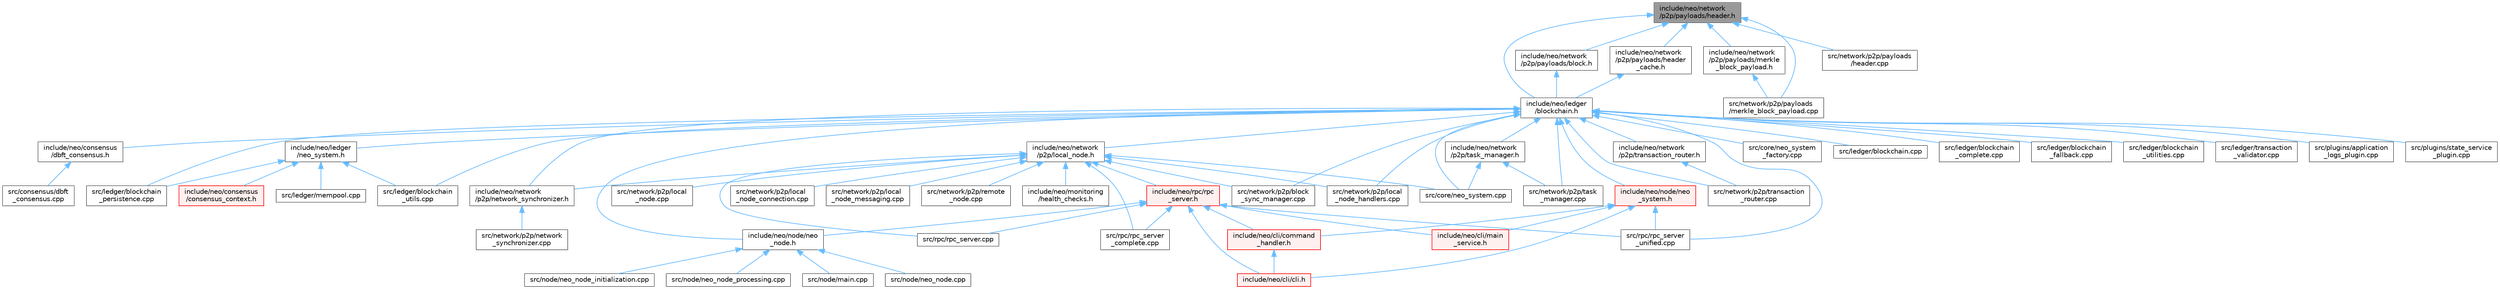 digraph "include/neo/network/p2p/payloads/header.h"
{
 // LATEX_PDF_SIZE
  bgcolor="transparent";
  edge [fontname=Helvetica,fontsize=10,labelfontname=Helvetica,labelfontsize=10];
  node [fontname=Helvetica,fontsize=10,shape=box,height=0.2,width=0.4];
  Node1 [id="Node000001",label="include/neo/network\l/p2p/payloads/header.h",height=0.2,width=0.4,color="gray40", fillcolor="grey60", style="filled", fontcolor="black",tooltip=" "];
  Node1 -> Node2 [id="edge1_Node000001_Node000002",dir="back",color="steelblue1",style="solid",tooltip=" "];
  Node2 [id="Node000002",label="include/neo/ledger\l/blockchain.h",height=0.2,width=0.4,color="grey40", fillcolor="white", style="filled",URL="$blockchain_8h.html",tooltip=" "];
  Node2 -> Node3 [id="edge2_Node000002_Node000003",dir="back",color="steelblue1",style="solid",tooltip=" "];
  Node3 [id="Node000003",label="include/neo/consensus\l/dbft_consensus.h",height=0.2,width=0.4,color="grey40", fillcolor="white", style="filled",URL="$dbft__consensus_8h.html",tooltip=" "];
  Node3 -> Node4 [id="edge3_Node000003_Node000004",dir="back",color="steelblue1",style="solid",tooltip=" "];
  Node4 [id="Node000004",label="src/consensus/dbft\l_consensus.cpp",height=0.2,width=0.4,color="grey40", fillcolor="white", style="filled",URL="$dbft__consensus_8cpp.html",tooltip=" "];
  Node2 -> Node5 [id="edge4_Node000002_Node000005",dir="back",color="steelblue1",style="solid",tooltip=" "];
  Node5 [id="Node000005",label="include/neo/ledger\l/neo_system.h",height=0.2,width=0.4,color="grey40", fillcolor="white", style="filled",URL="$ledger_2neo__system_8h.html",tooltip=" "];
  Node5 -> Node6 [id="edge5_Node000005_Node000006",dir="back",color="steelblue1",style="solid",tooltip=" "];
  Node6 [id="Node000006",label="include/neo/consensus\l/consensus_context.h",height=0.2,width=0.4,color="red", fillcolor="#FFF0F0", style="filled",URL="$consensus__context_8h.html",tooltip=" "];
  Node5 -> Node22 [id="edge6_Node000005_Node000022",dir="back",color="steelblue1",style="solid",tooltip=" "];
  Node22 [id="Node000022",label="src/ledger/blockchain\l_persistence.cpp",height=0.2,width=0.4,color="grey40", fillcolor="white", style="filled",URL="$blockchain__persistence_8cpp.html",tooltip=" "];
  Node5 -> Node23 [id="edge7_Node000005_Node000023",dir="back",color="steelblue1",style="solid",tooltip=" "];
  Node23 [id="Node000023",label="src/ledger/blockchain\l_utils.cpp",height=0.2,width=0.4,color="grey40", fillcolor="white", style="filled",URL="$blockchain__utils_8cpp.html",tooltip=" "];
  Node5 -> Node24 [id="edge8_Node000005_Node000024",dir="back",color="steelblue1",style="solid",tooltip=" "];
  Node24 [id="Node000024",label="src/ledger/mempool.cpp",height=0.2,width=0.4,color="grey40", fillcolor="white", style="filled",URL="$mempool_8cpp.html",tooltip=" "];
  Node2 -> Node25 [id="edge9_Node000002_Node000025",dir="back",color="steelblue1",style="solid",tooltip=" "];
  Node25 [id="Node000025",label="include/neo/network\l/p2p/local_node.h",height=0.2,width=0.4,color="grey40", fillcolor="white", style="filled",URL="$local__node_8h.html",tooltip=" "];
  Node25 -> Node26 [id="edge10_Node000025_Node000026",dir="back",color="steelblue1",style="solid",tooltip=" "];
  Node26 [id="Node000026",label="include/neo/monitoring\l/health_checks.h",height=0.2,width=0.4,color="grey40", fillcolor="white", style="filled",URL="$health__checks_8h.html",tooltip=" "];
  Node25 -> Node27 [id="edge11_Node000025_Node000027",dir="back",color="steelblue1",style="solid",tooltip=" "];
  Node27 [id="Node000027",label="include/neo/network\l/p2p/network_synchronizer.h",height=0.2,width=0.4,color="grey40", fillcolor="white", style="filled",URL="$network__synchronizer_8h.html",tooltip=" "];
  Node27 -> Node28 [id="edge12_Node000027_Node000028",dir="back",color="steelblue1",style="solid",tooltip=" "];
  Node28 [id="Node000028",label="src/network/p2p/network\l_synchronizer.cpp",height=0.2,width=0.4,color="grey40", fillcolor="white", style="filled",URL="$network__synchronizer_8cpp.html",tooltip=" "];
  Node25 -> Node29 [id="edge13_Node000025_Node000029",dir="back",color="steelblue1",style="solid",tooltip=" "];
  Node29 [id="Node000029",label="include/neo/rpc/rpc\l_server.h",height=0.2,width=0.4,color="red", fillcolor="#FFF0F0", style="filled",URL="$rpc__server_8h.html",tooltip=" "];
  Node29 -> Node30 [id="edge14_Node000029_Node000030",dir="back",color="steelblue1",style="solid",tooltip=" "];
  Node30 [id="Node000030",label="include/neo/cli/cli.h",height=0.2,width=0.4,color="red", fillcolor="#FFF0F0", style="filled",URL="$cli_8h.html",tooltip=" "];
  Node29 -> Node32 [id="edge15_Node000029_Node000032",dir="back",color="steelblue1",style="solid",tooltip=" "];
  Node32 [id="Node000032",label="include/neo/cli/command\l_handler.h",height=0.2,width=0.4,color="red", fillcolor="#FFF0F0", style="filled",URL="$command__handler_8h.html",tooltip=" "];
  Node32 -> Node30 [id="edge16_Node000032_Node000030",dir="back",color="steelblue1",style="solid",tooltip=" "];
  Node29 -> Node36 [id="edge17_Node000029_Node000036",dir="back",color="steelblue1",style="solid",tooltip=" "];
  Node36 [id="Node000036",label="include/neo/cli/main\l_service.h",height=0.2,width=0.4,color="red", fillcolor="#FFF0F0", style="filled",URL="$main__service_8h.html",tooltip=" "];
  Node29 -> Node8 [id="edge18_Node000029_Node000008",dir="back",color="steelblue1",style="solid",tooltip=" "];
  Node8 [id="Node000008",label="include/neo/node/neo\l_node.h",height=0.2,width=0.4,color="grey40", fillcolor="white", style="filled",URL="$neo__node_8h.html",tooltip=" "];
  Node8 -> Node9 [id="edge19_Node000008_Node000009",dir="back",color="steelblue1",style="solid",tooltip=" "];
  Node9 [id="Node000009",label="src/node/main.cpp",height=0.2,width=0.4,color="grey40", fillcolor="white", style="filled",URL="$main_8cpp.html",tooltip="Main entry point for Neo C++ Node."];
  Node8 -> Node10 [id="edge20_Node000008_Node000010",dir="back",color="steelblue1",style="solid",tooltip=" "];
  Node10 [id="Node000010",label="src/node/neo_node.cpp",height=0.2,width=0.4,color="grey40", fillcolor="white", style="filled",URL="$neo__node_8cpp.html",tooltip=" "];
  Node8 -> Node11 [id="edge21_Node000008_Node000011",dir="back",color="steelblue1",style="solid",tooltip=" "];
  Node11 [id="Node000011",label="src/node/neo_node_initialization.cpp",height=0.2,width=0.4,color="grey40", fillcolor="white", style="filled",URL="$neo__node__initialization_8cpp.html",tooltip=" "];
  Node8 -> Node12 [id="edge22_Node000008_Node000012",dir="back",color="steelblue1",style="solid",tooltip=" "];
  Node12 [id="Node000012",label="src/node/neo_node_processing.cpp",height=0.2,width=0.4,color="grey40", fillcolor="white", style="filled",URL="$neo__node__processing_8cpp.html",tooltip=" "];
  Node29 -> Node71 [id="edge23_Node000029_Node000071",dir="back",color="steelblue1",style="solid",tooltip=" "];
  Node71 [id="Node000071",label="src/rpc/rpc_server.cpp",height=0.2,width=0.4,color="grey40", fillcolor="white", style="filled",URL="$rpc__server_8cpp.html",tooltip=" "];
  Node29 -> Node72 [id="edge24_Node000029_Node000072",dir="back",color="steelblue1",style="solid",tooltip=" "];
  Node72 [id="Node000072",label="src/rpc/rpc_server\l_complete.cpp",height=0.2,width=0.4,color="grey40", fillcolor="white", style="filled",URL="$rpc__server__complete_8cpp.html",tooltip=" "];
  Node29 -> Node76 [id="edge25_Node000029_Node000076",dir="back",color="steelblue1",style="solid",tooltip=" "];
  Node76 [id="Node000076",label="src/rpc/rpc_server\l_unified.cpp",height=0.2,width=0.4,color="grey40", fillcolor="white", style="filled",URL="$rpc__server__unified_8cpp.html",tooltip=" "];
  Node25 -> Node65 [id="edge26_Node000025_Node000065",dir="back",color="steelblue1",style="solid",tooltip=" "];
  Node65 [id="Node000065",label="src/core/neo_system.cpp",height=0.2,width=0.4,color="grey40", fillcolor="white", style="filled",URL="$core_2neo__system_8cpp.html",tooltip=" "];
  Node25 -> Node77 [id="edge27_Node000025_Node000077",dir="back",color="steelblue1",style="solid",tooltip=" "];
  Node77 [id="Node000077",label="src/network/p2p/block\l_sync_manager.cpp",height=0.2,width=0.4,color="grey40", fillcolor="white", style="filled",URL="$block__sync__manager_8cpp.html",tooltip=" "];
  Node25 -> Node78 [id="edge28_Node000025_Node000078",dir="back",color="steelblue1",style="solid",tooltip=" "];
  Node78 [id="Node000078",label="src/network/p2p/local\l_node.cpp",height=0.2,width=0.4,color="grey40", fillcolor="white", style="filled",URL="$local__node_8cpp.html",tooltip=" "];
  Node25 -> Node79 [id="edge29_Node000025_Node000079",dir="back",color="steelblue1",style="solid",tooltip=" "];
  Node79 [id="Node000079",label="src/network/p2p/local\l_node_connection.cpp",height=0.2,width=0.4,color="grey40", fillcolor="white", style="filled",URL="$local__node__connection_8cpp.html",tooltip=" "];
  Node25 -> Node80 [id="edge30_Node000025_Node000080",dir="back",color="steelblue1",style="solid",tooltip=" "];
  Node80 [id="Node000080",label="src/network/p2p/local\l_node_handlers.cpp",height=0.2,width=0.4,color="grey40", fillcolor="white", style="filled",URL="$local__node__handlers_8cpp.html",tooltip=" "];
  Node25 -> Node81 [id="edge31_Node000025_Node000081",dir="back",color="steelblue1",style="solid",tooltip=" "];
  Node81 [id="Node000081",label="src/network/p2p/local\l_node_messaging.cpp",height=0.2,width=0.4,color="grey40", fillcolor="white", style="filled",URL="$local__node__messaging_8cpp.html",tooltip=" "];
  Node25 -> Node82 [id="edge32_Node000025_Node000082",dir="back",color="steelblue1",style="solid",tooltip=" "];
  Node82 [id="Node000082",label="src/network/p2p/remote\l_node.cpp",height=0.2,width=0.4,color="grey40", fillcolor="white", style="filled",URL="$remote__node_8cpp.html",tooltip=" "];
  Node25 -> Node71 [id="edge33_Node000025_Node000071",dir="back",color="steelblue1",style="solid",tooltip=" "];
  Node25 -> Node72 [id="edge34_Node000025_Node000072",dir="back",color="steelblue1",style="solid",tooltip=" "];
  Node2 -> Node27 [id="edge35_Node000002_Node000027",dir="back",color="steelblue1",style="solid",tooltip=" "];
  Node2 -> Node83 [id="edge36_Node000002_Node000083",dir="back",color="steelblue1",style="solid",tooltip=" "];
  Node83 [id="Node000083",label="include/neo/network\l/p2p/task_manager.h",height=0.2,width=0.4,color="grey40", fillcolor="white", style="filled",URL="$task__manager_8h.html",tooltip=" "];
  Node83 -> Node65 [id="edge37_Node000083_Node000065",dir="back",color="steelblue1",style="solid",tooltip=" "];
  Node83 -> Node84 [id="edge38_Node000083_Node000084",dir="back",color="steelblue1",style="solid",tooltip=" "];
  Node84 [id="Node000084",label="src/network/p2p/task\l_manager.cpp",height=0.2,width=0.4,color="grey40", fillcolor="white", style="filled",URL="$task__manager_8cpp.html",tooltip=" "];
  Node2 -> Node85 [id="edge39_Node000002_Node000085",dir="back",color="steelblue1",style="solid",tooltip=" "];
  Node85 [id="Node000085",label="include/neo/network\l/p2p/transaction_router.h",height=0.2,width=0.4,color="grey40", fillcolor="white", style="filled",URL="$transaction__router_8h.html",tooltip=" "];
  Node85 -> Node86 [id="edge40_Node000085_Node000086",dir="back",color="steelblue1",style="solid",tooltip=" "];
  Node86 [id="Node000086",label="src/network/p2p/transaction\l_router.cpp",height=0.2,width=0.4,color="grey40", fillcolor="white", style="filled",URL="$transaction__router_8cpp.html",tooltip=" "];
  Node2 -> Node8 [id="edge41_Node000002_Node000008",dir="back",color="steelblue1",style="solid",tooltip=" "];
  Node2 -> Node87 [id="edge42_Node000002_Node000087",dir="back",color="steelblue1",style="solid",tooltip=" "];
  Node87 [id="Node000087",label="include/neo/node/neo\l_system.h",height=0.2,width=0.4,color="red", fillcolor="#FFF0F0", style="filled",URL="$node_2neo__system_8h.html",tooltip=" "];
  Node87 -> Node30 [id="edge43_Node000087_Node000030",dir="back",color="steelblue1",style="solid",tooltip=" "];
  Node87 -> Node32 [id="edge44_Node000087_Node000032",dir="back",color="steelblue1",style="solid",tooltip=" "];
  Node87 -> Node36 [id="edge45_Node000087_Node000036",dir="back",color="steelblue1",style="solid",tooltip=" "];
  Node87 -> Node76 [id="edge46_Node000087_Node000076",dir="back",color="steelblue1",style="solid",tooltip=" "];
  Node2 -> Node65 [id="edge47_Node000002_Node000065",dir="back",color="steelblue1",style="solid",tooltip=" "];
  Node2 -> Node94 [id="edge48_Node000002_Node000094",dir="back",color="steelblue1",style="solid",tooltip=" "];
  Node94 [id="Node000094",label="src/core/neo_system\l_factory.cpp",height=0.2,width=0.4,color="grey40", fillcolor="white", style="filled",URL="$neo__system__factory_8cpp.html",tooltip=" "];
  Node2 -> Node95 [id="edge49_Node000002_Node000095",dir="back",color="steelblue1",style="solid",tooltip=" "];
  Node95 [id="Node000095",label="src/ledger/blockchain.cpp",height=0.2,width=0.4,color="grey40", fillcolor="white", style="filled",URL="$blockchain_8cpp.html",tooltip=" "];
  Node2 -> Node96 [id="edge50_Node000002_Node000096",dir="back",color="steelblue1",style="solid",tooltip=" "];
  Node96 [id="Node000096",label="src/ledger/blockchain\l_complete.cpp",height=0.2,width=0.4,color="grey40", fillcolor="white", style="filled",URL="$blockchain__complete_8cpp.html",tooltip=" "];
  Node2 -> Node97 [id="edge51_Node000002_Node000097",dir="back",color="steelblue1",style="solid",tooltip=" "];
  Node97 [id="Node000097",label="src/ledger/blockchain\l_fallback.cpp",height=0.2,width=0.4,color="grey40", fillcolor="white", style="filled",URL="$blockchain__fallback_8cpp.html",tooltip=" "];
  Node2 -> Node22 [id="edge52_Node000002_Node000022",dir="back",color="steelblue1",style="solid",tooltip=" "];
  Node2 -> Node98 [id="edge53_Node000002_Node000098",dir="back",color="steelblue1",style="solid",tooltip=" "];
  Node98 [id="Node000098",label="src/ledger/blockchain\l_utilities.cpp",height=0.2,width=0.4,color="grey40", fillcolor="white", style="filled",URL="$blockchain__utilities_8cpp.html",tooltip=" "];
  Node2 -> Node23 [id="edge54_Node000002_Node000023",dir="back",color="steelblue1",style="solid",tooltip=" "];
  Node2 -> Node99 [id="edge55_Node000002_Node000099",dir="back",color="steelblue1",style="solid",tooltip=" "];
  Node99 [id="Node000099",label="src/ledger/transaction\l_validator.cpp",height=0.2,width=0.4,color="grey40", fillcolor="white", style="filled",URL="$transaction__validator_8cpp.html",tooltip=" "];
  Node2 -> Node77 [id="edge56_Node000002_Node000077",dir="back",color="steelblue1",style="solid",tooltip=" "];
  Node2 -> Node80 [id="edge57_Node000002_Node000080",dir="back",color="steelblue1",style="solid",tooltip=" "];
  Node2 -> Node84 [id="edge58_Node000002_Node000084",dir="back",color="steelblue1",style="solid",tooltip=" "];
  Node2 -> Node86 [id="edge59_Node000002_Node000086",dir="back",color="steelblue1",style="solid",tooltip=" "];
  Node2 -> Node52 [id="edge60_Node000002_Node000052",dir="back",color="steelblue1",style="solid",tooltip=" "];
  Node52 [id="Node000052",label="src/plugins/application\l_logs_plugin.cpp",height=0.2,width=0.4,color="grey40", fillcolor="white", style="filled",URL="$application__logs__plugin_8cpp.html",tooltip=" "];
  Node2 -> Node58 [id="edge61_Node000002_Node000058",dir="back",color="steelblue1",style="solid",tooltip=" "];
  Node58 [id="Node000058",label="src/plugins/state_service\l_plugin.cpp",height=0.2,width=0.4,color="grey40", fillcolor="white", style="filled",URL="$state__service__plugin_8cpp.html",tooltip=" "];
  Node2 -> Node76 [id="edge62_Node000002_Node000076",dir="back",color="steelblue1",style="solid",tooltip=" "];
  Node1 -> Node100 [id="edge63_Node000001_Node000100",dir="back",color="steelblue1",style="solid",tooltip=" "];
  Node100 [id="Node000100",label="include/neo/network\l/p2p/payloads/block.h",height=0.2,width=0.4,color="grey40", fillcolor="white", style="filled",URL="$network_2p2p_2payloads_2block_8h.html",tooltip=" "];
  Node100 -> Node2 [id="edge64_Node000100_Node000002",dir="back",color="steelblue1",style="solid",tooltip=" "];
  Node1 -> Node101 [id="edge65_Node000001_Node000101",dir="back",color="steelblue1",style="solid",tooltip=" "];
  Node101 [id="Node000101",label="include/neo/network\l/p2p/payloads/header\l_cache.h",height=0.2,width=0.4,color="grey40", fillcolor="white", style="filled",URL="$network_2p2p_2payloads_2header__cache_8h.html",tooltip=" "];
  Node101 -> Node2 [id="edge66_Node000101_Node000002",dir="back",color="steelblue1",style="solid",tooltip=" "];
  Node1 -> Node102 [id="edge67_Node000001_Node000102",dir="back",color="steelblue1",style="solid",tooltip=" "];
  Node102 [id="Node000102",label="include/neo/network\l/p2p/payloads/merkle\l_block_payload.h",height=0.2,width=0.4,color="grey40", fillcolor="white", style="filled",URL="$merkle__block__payload_8h.html",tooltip=" "];
  Node102 -> Node103 [id="edge68_Node000102_Node000103",dir="back",color="steelblue1",style="solid",tooltip=" "];
  Node103 [id="Node000103",label="src/network/p2p/payloads\l/merkle_block_payload.cpp",height=0.2,width=0.4,color="grey40", fillcolor="white", style="filled",URL="$merkle__block__payload_8cpp.html",tooltip=" "];
  Node1 -> Node104 [id="edge69_Node000001_Node000104",dir="back",color="steelblue1",style="solid",tooltip=" "];
  Node104 [id="Node000104",label="src/network/p2p/payloads\l/header.cpp",height=0.2,width=0.4,color="grey40", fillcolor="white", style="filled",URL="$header_8cpp.html",tooltip=" "];
  Node1 -> Node103 [id="edge70_Node000001_Node000103",dir="back",color="steelblue1",style="solid",tooltip=" "];
}
